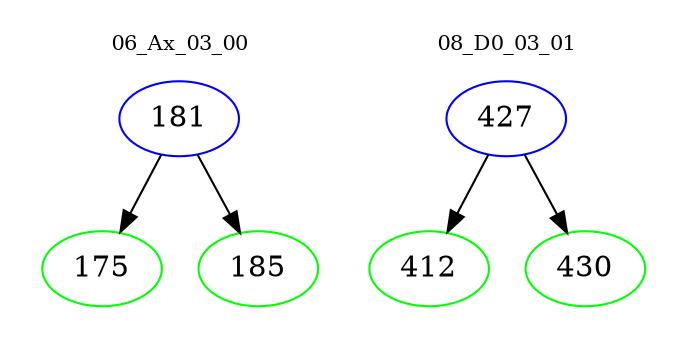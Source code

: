 digraph{
subgraph cluster_0 {
color = white
label = "06_Ax_03_00";
fontsize=10;
T0_181 [label="181", color="blue"]
T0_181 -> T0_175 [color="black"]
T0_175 [label="175", color="green"]
T0_181 -> T0_185 [color="black"]
T0_185 [label="185", color="green"]
}
subgraph cluster_1 {
color = white
label = "08_D0_03_01";
fontsize=10;
T1_427 [label="427", color="blue"]
T1_427 -> T1_412 [color="black"]
T1_412 [label="412", color="green"]
T1_427 -> T1_430 [color="black"]
T1_430 [label="430", color="green"]
}
}
